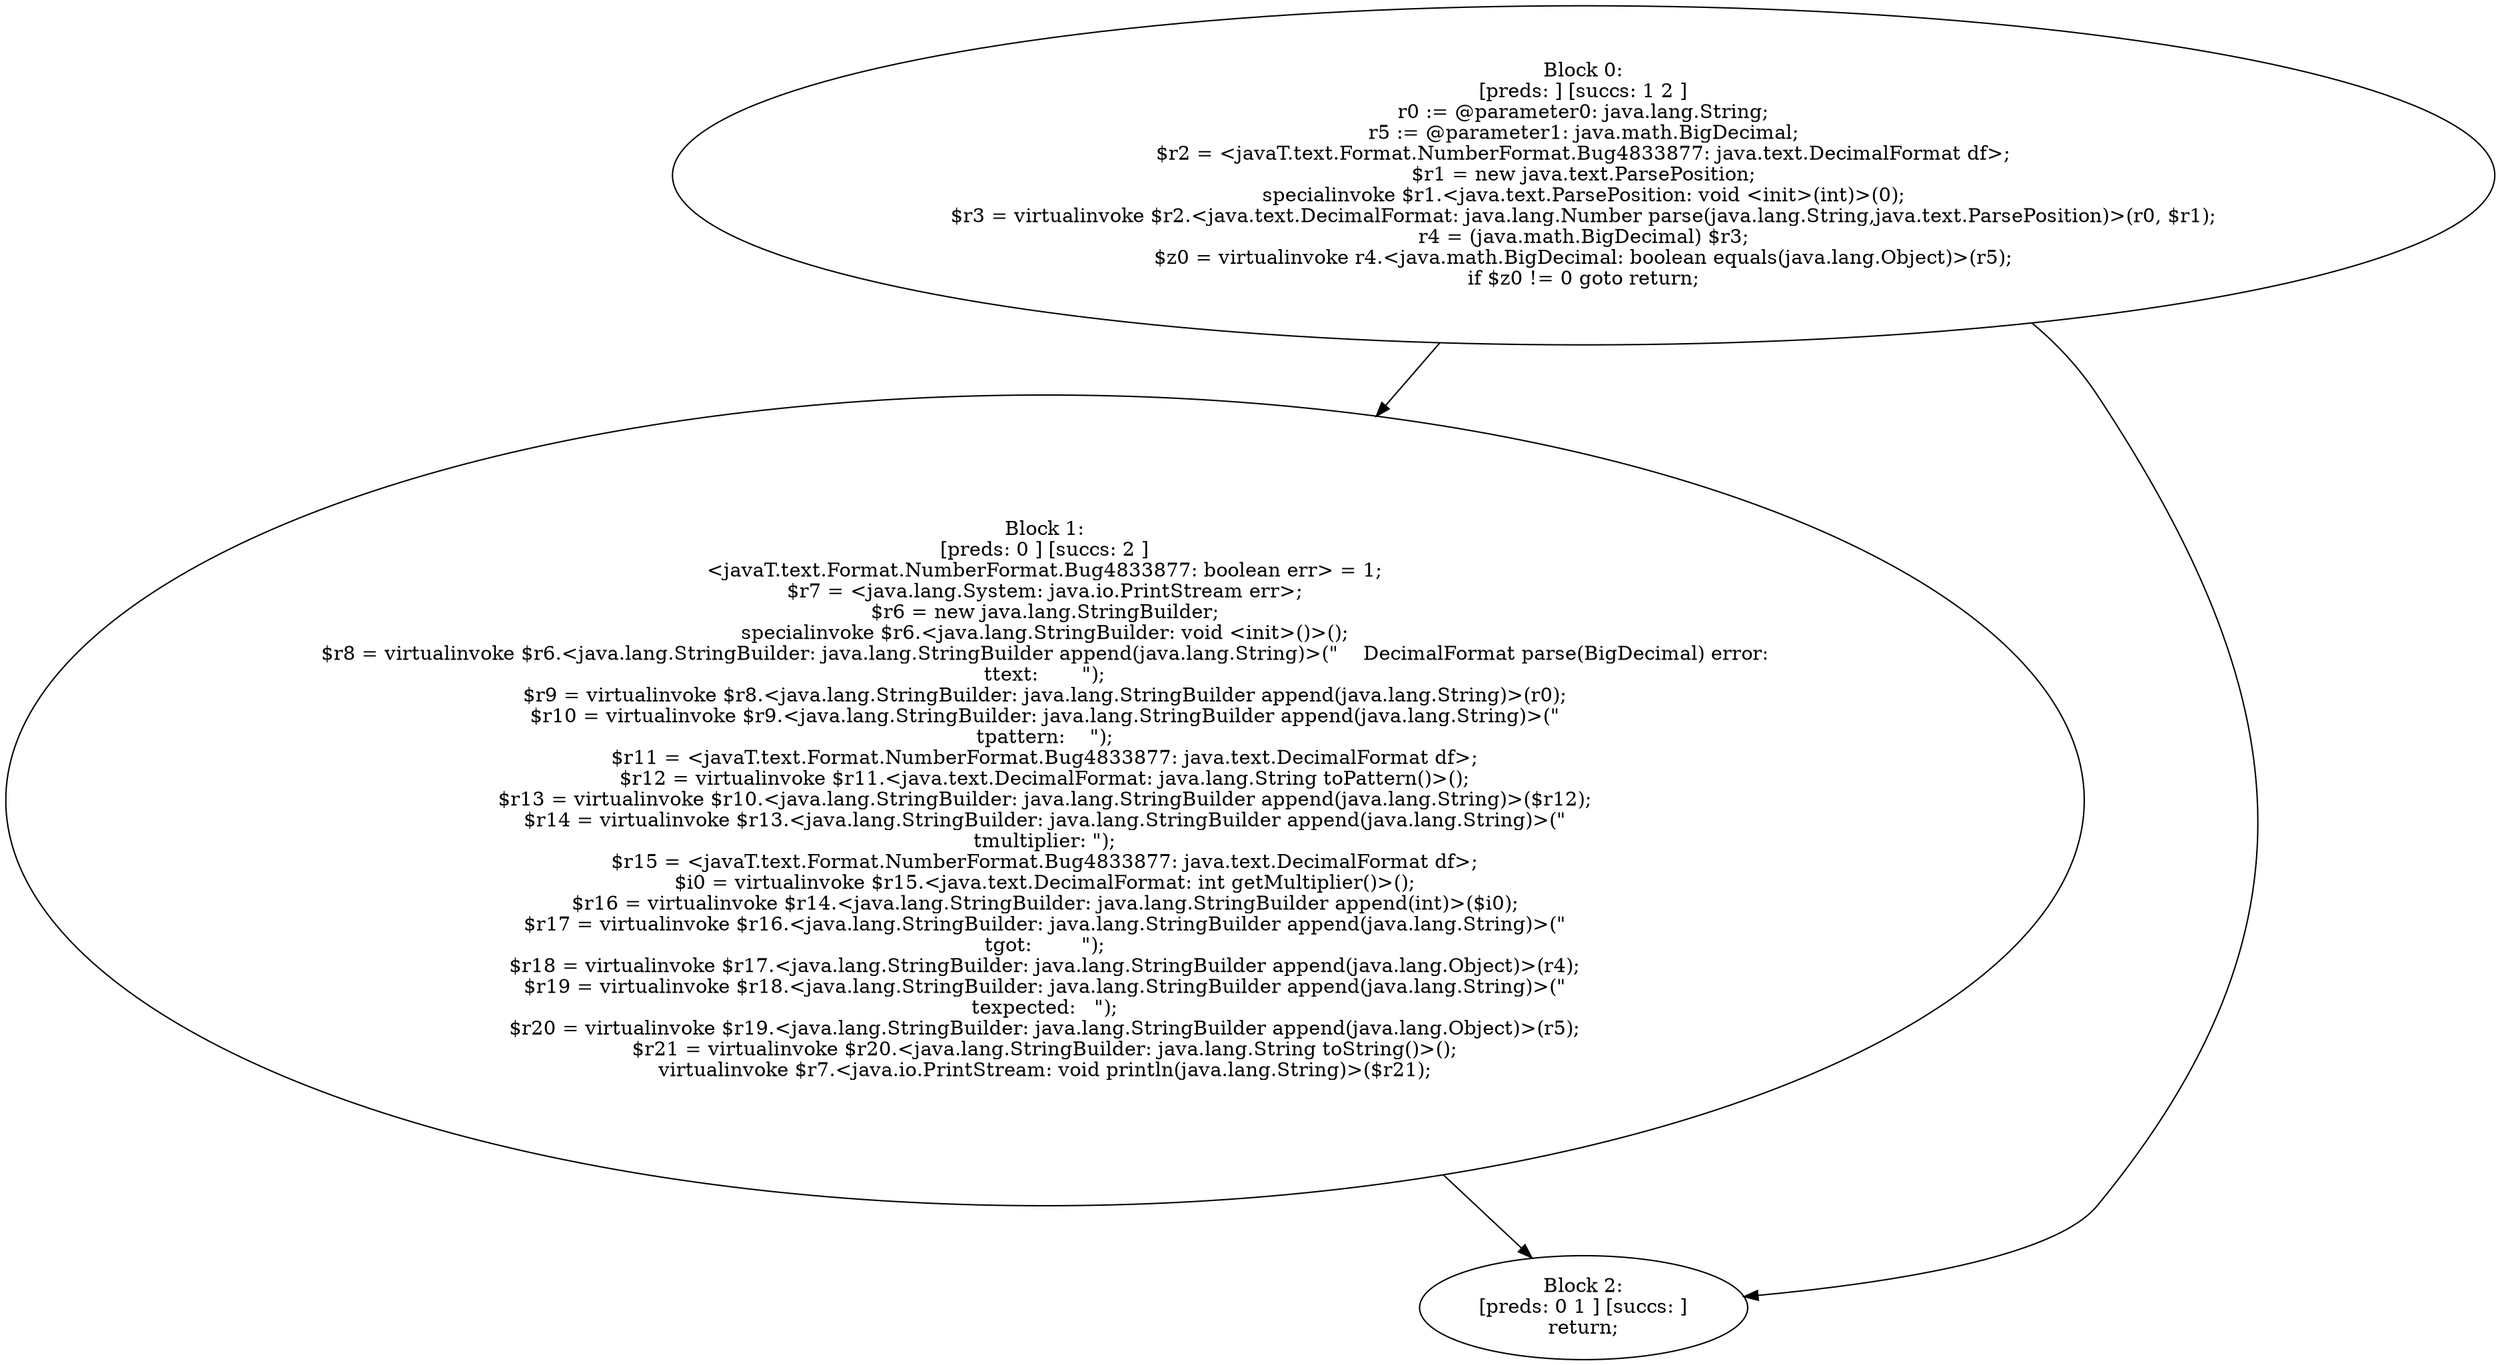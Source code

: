 digraph "unitGraph" {
    "Block 0:
[preds: ] [succs: 1 2 ]
r0 := @parameter0: java.lang.String;
r5 := @parameter1: java.math.BigDecimal;
$r2 = <javaT.text.Format.NumberFormat.Bug4833877: java.text.DecimalFormat df>;
$r1 = new java.text.ParsePosition;
specialinvoke $r1.<java.text.ParsePosition: void <init>(int)>(0);
$r3 = virtualinvoke $r2.<java.text.DecimalFormat: java.lang.Number parse(java.lang.String,java.text.ParsePosition)>(r0, $r1);
r4 = (java.math.BigDecimal) $r3;
$z0 = virtualinvoke r4.<java.math.BigDecimal: boolean equals(java.lang.Object)>(r5);
if $z0 != 0 goto return;
"
    "Block 1:
[preds: 0 ] [succs: 2 ]
<javaT.text.Format.NumberFormat.Bug4833877: boolean err> = 1;
$r7 = <java.lang.System: java.io.PrintStream err>;
$r6 = new java.lang.StringBuilder;
specialinvoke $r6.<java.lang.StringBuilder: void <init>()>();
$r8 = virtualinvoke $r6.<java.lang.StringBuilder: java.lang.StringBuilder append(java.lang.String)>(\"    DecimalFormat parse(BigDecimal) error:\n\ttext:       \");
$r9 = virtualinvoke $r8.<java.lang.StringBuilder: java.lang.StringBuilder append(java.lang.String)>(r0);
$r10 = virtualinvoke $r9.<java.lang.StringBuilder: java.lang.StringBuilder append(java.lang.String)>(\"\n\tpattern:    \");
$r11 = <javaT.text.Format.NumberFormat.Bug4833877: java.text.DecimalFormat df>;
$r12 = virtualinvoke $r11.<java.text.DecimalFormat: java.lang.String toPattern()>();
$r13 = virtualinvoke $r10.<java.lang.StringBuilder: java.lang.StringBuilder append(java.lang.String)>($r12);
$r14 = virtualinvoke $r13.<java.lang.StringBuilder: java.lang.StringBuilder append(java.lang.String)>(\"\n\tmultiplier: \");
$r15 = <javaT.text.Format.NumberFormat.Bug4833877: java.text.DecimalFormat df>;
$i0 = virtualinvoke $r15.<java.text.DecimalFormat: int getMultiplier()>();
$r16 = virtualinvoke $r14.<java.lang.StringBuilder: java.lang.StringBuilder append(int)>($i0);
$r17 = virtualinvoke $r16.<java.lang.StringBuilder: java.lang.StringBuilder append(java.lang.String)>(\"\n\tgot:        \");
$r18 = virtualinvoke $r17.<java.lang.StringBuilder: java.lang.StringBuilder append(java.lang.Object)>(r4);
$r19 = virtualinvoke $r18.<java.lang.StringBuilder: java.lang.StringBuilder append(java.lang.String)>(\"\n\texpected:   \");
$r20 = virtualinvoke $r19.<java.lang.StringBuilder: java.lang.StringBuilder append(java.lang.Object)>(r5);
$r21 = virtualinvoke $r20.<java.lang.StringBuilder: java.lang.String toString()>();
virtualinvoke $r7.<java.io.PrintStream: void println(java.lang.String)>($r21);
"
    "Block 2:
[preds: 0 1 ] [succs: ]
return;
"
    "Block 0:
[preds: ] [succs: 1 2 ]
r0 := @parameter0: java.lang.String;
r5 := @parameter1: java.math.BigDecimal;
$r2 = <javaT.text.Format.NumberFormat.Bug4833877: java.text.DecimalFormat df>;
$r1 = new java.text.ParsePosition;
specialinvoke $r1.<java.text.ParsePosition: void <init>(int)>(0);
$r3 = virtualinvoke $r2.<java.text.DecimalFormat: java.lang.Number parse(java.lang.String,java.text.ParsePosition)>(r0, $r1);
r4 = (java.math.BigDecimal) $r3;
$z0 = virtualinvoke r4.<java.math.BigDecimal: boolean equals(java.lang.Object)>(r5);
if $z0 != 0 goto return;
"->"Block 1:
[preds: 0 ] [succs: 2 ]
<javaT.text.Format.NumberFormat.Bug4833877: boolean err> = 1;
$r7 = <java.lang.System: java.io.PrintStream err>;
$r6 = new java.lang.StringBuilder;
specialinvoke $r6.<java.lang.StringBuilder: void <init>()>();
$r8 = virtualinvoke $r6.<java.lang.StringBuilder: java.lang.StringBuilder append(java.lang.String)>(\"    DecimalFormat parse(BigDecimal) error:\n\ttext:       \");
$r9 = virtualinvoke $r8.<java.lang.StringBuilder: java.lang.StringBuilder append(java.lang.String)>(r0);
$r10 = virtualinvoke $r9.<java.lang.StringBuilder: java.lang.StringBuilder append(java.lang.String)>(\"\n\tpattern:    \");
$r11 = <javaT.text.Format.NumberFormat.Bug4833877: java.text.DecimalFormat df>;
$r12 = virtualinvoke $r11.<java.text.DecimalFormat: java.lang.String toPattern()>();
$r13 = virtualinvoke $r10.<java.lang.StringBuilder: java.lang.StringBuilder append(java.lang.String)>($r12);
$r14 = virtualinvoke $r13.<java.lang.StringBuilder: java.lang.StringBuilder append(java.lang.String)>(\"\n\tmultiplier: \");
$r15 = <javaT.text.Format.NumberFormat.Bug4833877: java.text.DecimalFormat df>;
$i0 = virtualinvoke $r15.<java.text.DecimalFormat: int getMultiplier()>();
$r16 = virtualinvoke $r14.<java.lang.StringBuilder: java.lang.StringBuilder append(int)>($i0);
$r17 = virtualinvoke $r16.<java.lang.StringBuilder: java.lang.StringBuilder append(java.lang.String)>(\"\n\tgot:        \");
$r18 = virtualinvoke $r17.<java.lang.StringBuilder: java.lang.StringBuilder append(java.lang.Object)>(r4);
$r19 = virtualinvoke $r18.<java.lang.StringBuilder: java.lang.StringBuilder append(java.lang.String)>(\"\n\texpected:   \");
$r20 = virtualinvoke $r19.<java.lang.StringBuilder: java.lang.StringBuilder append(java.lang.Object)>(r5);
$r21 = virtualinvoke $r20.<java.lang.StringBuilder: java.lang.String toString()>();
virtualinvoke $r7.<java.io.PrintStream: void println(java.lang.String)>($r21);
";
    "Block 0:
[preds: ] [succs: 1 2 ]
r0 := @parameter0: java.lang.String;
r5 := @parameter1: java.math.BigDecimal;
$r2 = <javaT.text.Format.NumberFormat.Bug4833877: java.text.DecimalFormat df>;
$r1 = new java.text.ParsePosition;
specialinvoke $r1.<java.text.ParsePosition: void <init>(int)>(0);
$r3 = virtualinvoke $r2.<java.text.DecimalFormat: java.lang.Number parse(java.lang.String,java.text.ParsePosition)>(r0, $r1);
r4 = (java.math.BigDecimal) $r3;
$z0 = virtualinvoke r4.<java.math.BigDecimal: boolean equals(java.lang.Object)>(r5);
if $z0 != 0 goto return;
"->"Block 2:
[preds: 0 1 ] [succs: ]
return;
";
    "Block 1:
[preds: 0 ] [succs: 2 ]
<javaT.text.Format.NumberFormat.Bug4833877: boolean err> = 1;
$r7 = <java.lang.System: java.io.PrintStream err>;
$r6 = new java.lang.StringBuilder;
specialinvoke $r6.<java.lang.StringBuilder: void <init>()>();
$r8 = virtualinvoke $r6.<java.lang.StringBuilder: java.lang.StringBuilder append(java.lang.String)>(\"    DecimalFormat parse(BigDecimal) error:\n\ttext:       \");
$r9 = virtualinvoke $r8.<java.lang.StringBuilder: java.lang.StringBuilder append(java.lang.String)>(r0);
$r10 = virtualinvoke $r9.<java.lang.StringBuilder: java.lang.StringBuilder append(java.lang.String)>(\"\n\tpattern:    \");
$r11 = <javaT.text.Format.NumberFormat.Bug4833877: java.text.DecimalFormat df>;
$r12 = virtualinvoke $r11.<java.text.DecimalFormat: java.lang.String toPattern()>();
$r13 = virtualinvoke $r10.<java.lang.StringBuilder: java.lang.StringBuilder append(java.lang.String)>($r12);
$r14 = virtualinvoke $r13.<java.lang.StringBuilder: java.lang.StringBuilder append(java.lang.String)>(\"\n\tmultiplier: \");
$r15 = <javaT.text.Format.NumberFormat.Bug4833877: java.text.DecimalFormat df>;
$i0 = virtualinvoke $r15.<java.text.DecimalFormat: int getMultiplier()>();
$r16 = virtualinvoke $r14.<java.lang.StringBuilder: java.lang.StringBuilder append(int)>($i0);
$r17 = virtualinvoke $r16.<java.lang.StringBuilder: java.lang.StringBuilder append(java.lang.String)>(\"\n\tgot:        \");
$r18 = virtualinvoke $r17.<java.lang.StringBuilder: java.lang.StringBuilder append(java.lang.Object)>(r4);
$r19 = virtualinvoke $r18.<java.lang.StringBuilder: java.lang.StringBuilder append(java.lang.String)>(\"\n\texpected:   \");
$r20 = virtualinvoke $r19.<java.lang.StringBuilder: java.lang.StringBuilder append(java.lang.Object)>(r5);
$r21 = virtualinvoke $r20.<java.lang.StringBuilder: java.lang.String toString()>();
virtualinvoke $r7.<java.io.PrintStream: void println(java.lang.String)>($r21);
"->"Block 2:
[preds: 0 1 ] [succs: ]
return;
";
}
